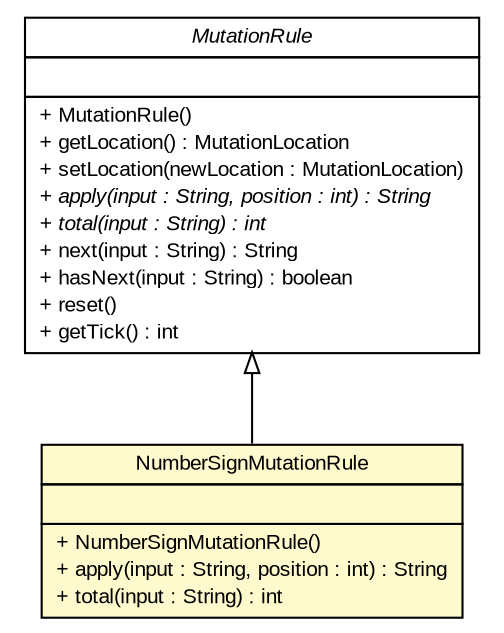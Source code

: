 #!/usr/local/bin/dot
#
# Class diagram 
# Generated by UMLGraph version R5_6 (http://www.umlgraph.org/)
#

digraph G {
	edge [fontname="arial",fontsize=10,labelfontname="arial",labelfontsize=10];
	node [fontname="arial",fontsize=10,shape=plaintext];
	nodesep=0.25;
	ranksep=0.5;
	// com.github.mkolisnyk.muto.generator.MutationRule
	c355 [label=<<table title="com.github.mkolisnyk.muto.generator.MutationRule" border="0" cellborder="1" cellspacing="0" cellpadding="2" port="p" href="../MutationRule.html">
		<tr><td><table border="0" cellspacing="0" cellpadding="1">
<tr><td align="center" balign="center"><font face="arial italic"> MutationRule </font></td></tr>
		</table></td></tr>
		<tr><td><table border="0" cellspacing="0" cellpadding="1">
<tr><td align="left" balign="left">  </td></tr>
		</table></td></tr>
		<tr><td><table border="0" cellspacing="0" cellpadding="1">
<tr><td align="left" balign="left"> + MutationRule() </td></tr>
<tr><td align="left" balign="left"> + getLocation() : MutationLocation </td></tr>
<tr><td align="left" balign="left"> + setLocation(newLocation : MutationLocation) </td></tr>
<tr><td align="left" balign="left"><font face="arial italic" point-size="10.0"> + apply(input : String, position : int) : String </font></td></tr>
<tr><td align="left" balign="left"><font face="arial italic" point-size="10.0"> + total(input : String) : int </font></td></tr>
<tr><td align="left" balign="left"> + next(input : String) : String </td></tr>
<tr><td align="left" balign="left"> + hasNext(input : String) : boolean </td></tr>
<tr><td align="left" balign="left"> + reset() </td></tr>
<tr><td align="left" balign="left"> + getTick() : int </td></tr>
		</table></td></tr>
		</table>>, URL="../MutationRule.html", fontname="arial", fontcolor="black", fontsize=10.0];
	// com.github.mkolisnyk.muto.generator.rules.NumberSignMutationRule
	c358 [label=<<table title="com.github.mkolisnyk.muto.generator.rules.NumberSignMutationRule" border="0" cellborder="1" cellspacing="0" cellpadding="2" port="p" bgcolor="lemonChiffon" href="./NumberSignMutationRule.html">
		<tr><td><table border="0" cellspacing="0" cellpadding="1">
<tr><td align="center" balign="center"> NumberSignMutationRule </td></tr>
		</table></td></tr>
		<tr><td><table border="0" cellspacing="0" cellpadding="1">
<tr><td align="left" balign="left">  </td></tr>
		</table></td></tr>
		<tr><td><table border="0" cellspacing="0" cellpadding="1">
<tr><td align="left" balign="left"> + NumberSignMutationRule() </td></tr>
<tr><td align="left" balign="left"> + apply(input : String, position : int) : String </td></tr>
<tr><td align="left" balign="left"> + total(input : String) : int </td></tr>
		</table></td></tr>
		</table>>, URL="./NumberSignMutationRule.html", fontname="arial", fontcolor="black", fontsize=10.0];
	//com.github.mkolisnyk.muto.generator.rules.NumberSignMutationRule extends com.github.mkolisnyk.muto.generator.MutationRule
	c355:p -> c358:p [dir=back,arrowtail=empty];
}

